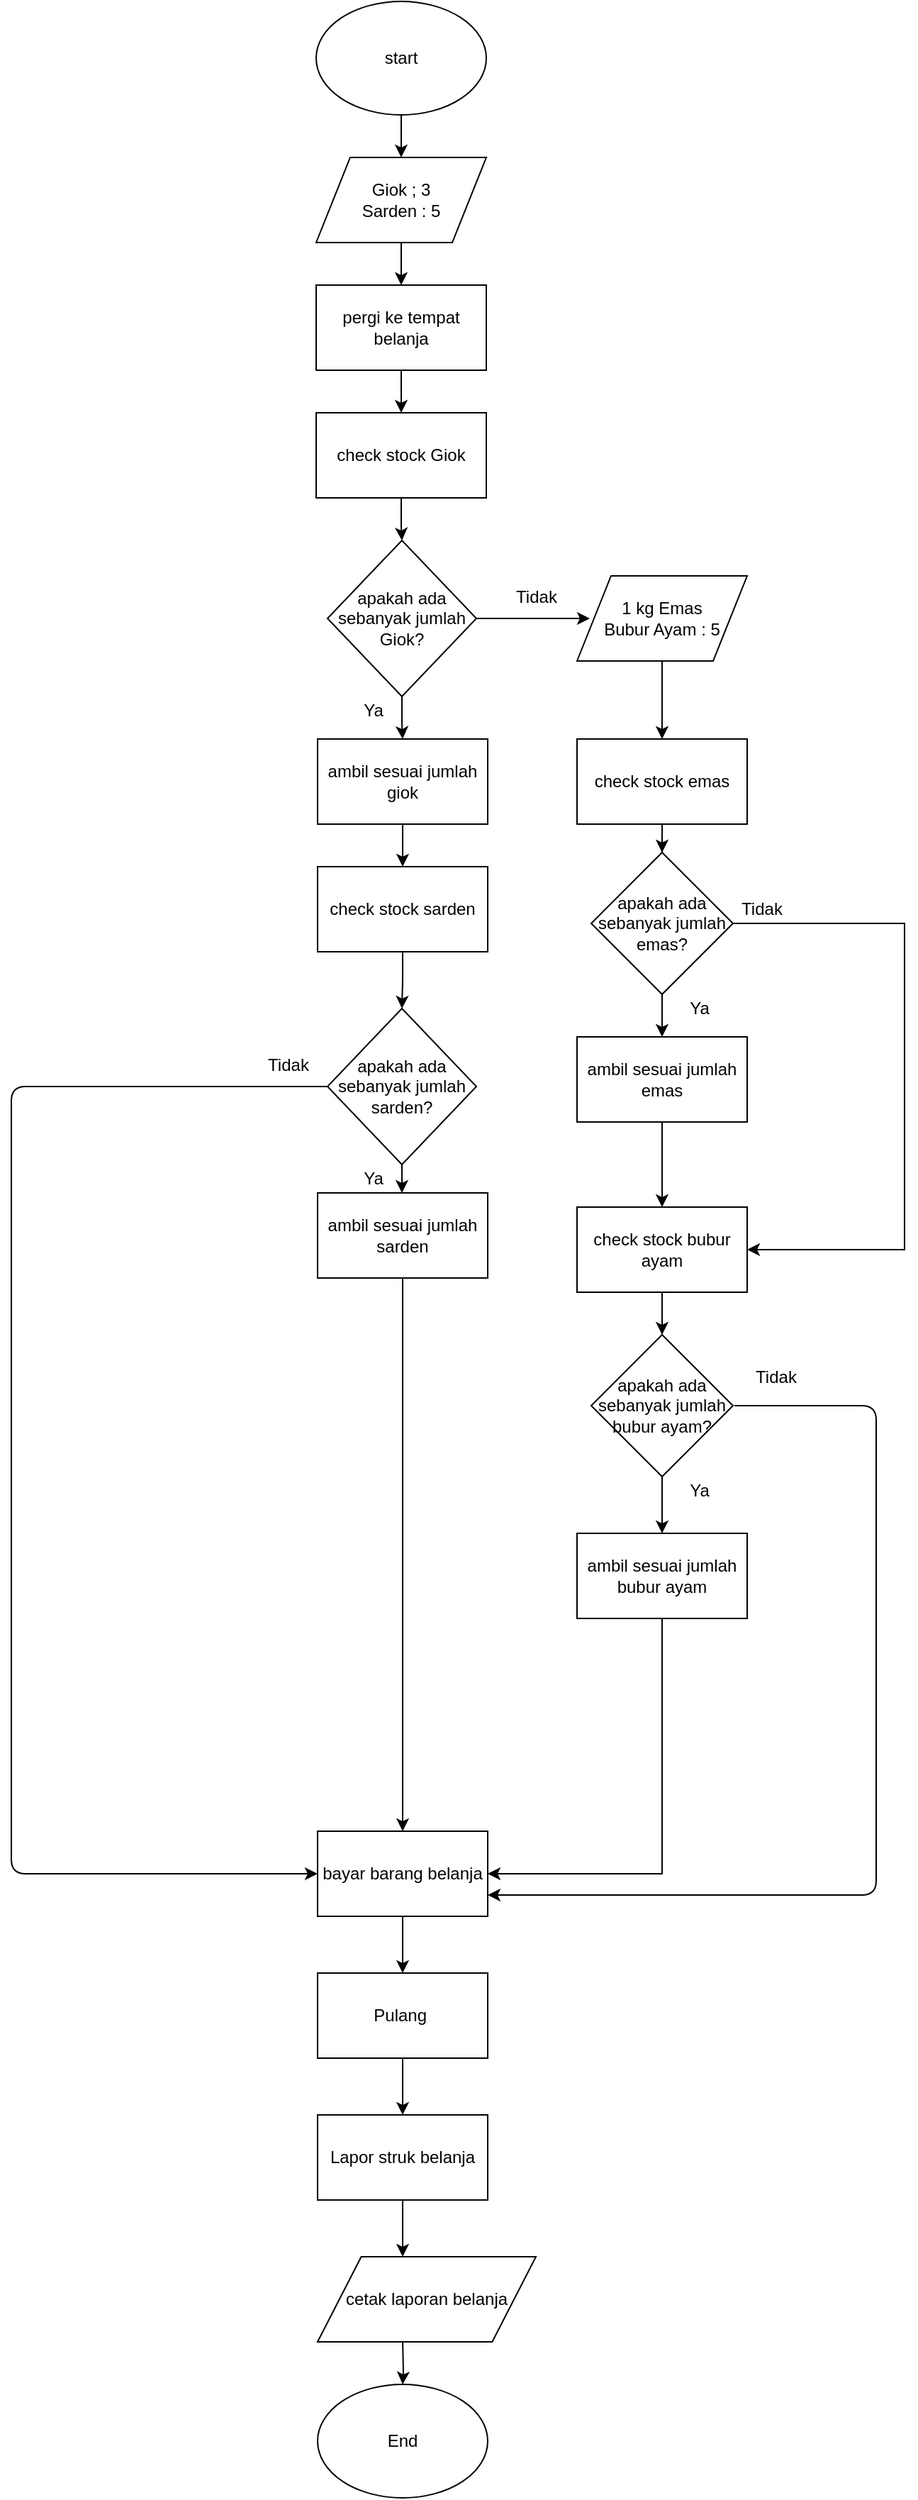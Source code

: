 <mxfile version="12.7.2" type="device"><diagram id="jiCaUuT7qnIQdoGK5Rif" name="Page-1"><mxGraphModel dx="981" dy="513" grid="1" gridSize="10" guides="1" tooltips="1" connect="1" arrows="1" fold="1" page="1" pageScale="1" pageWidth="850" pageHeight="1100" math="0" shadow="0"><root><mxCell id="0"/><mxCell id="1" parent="0"/><mxCell id="7thls5EfqgclcQMSP0_p-12" value="" style="edgeStyle=orthogonalEdgeStyle;rounded=0;orthogonalLoop=1;jettySize=auto;html=1;" edge="1" parent="1" source="7thls5EfqgclcQMSP0_p-1" target="7thls5EfqgclcQMSP0_p-2"><mxGeometry relative="1" as="geometry"/></mxCell><mxCell id="7thls5EfqgclcQMSP0_p-1" value="start" style="ellipse;whiteSpace=wrap;html=1;" vertex="1" parent="1"><mxGeometry x="365" y="40" width="120" height="80" as="geometry"/></mxCell><mxCell id="7thls5EfqgclcQMSP0_p-13" value="" style="edgeStyle=orthogonalEdgeStyle;rounded=0;orthogonalLoop=1;jettySize=auto;html=1;" edge="1" parent="1" source="7thls5EfqgclcQMSP0_p-2" target="7thls5EfqgclcQMSP0_p-3"><mxGeometry relative="1" as="geometry"/></mxCell><mxCell id="7thls5EfqgclcQMSP0_p-2" value="Giok ; 3&lt;br&gt;Sarden : 5" style="shape=parallelogram;perimeter=parallelogramPerimeter;whiteSpace=wrap;html=1;" vertex="1" parent="1"><mxGeometry x="365" y="150" width="120" height="60" as="geometry"/></mxCell><mxCell id="7thls5EfqgclcQMSP0_p-14" value="" style="edgeStyle=orthogonalEdgeStyle;rounded=0;orthogonalLoop=1;jettySize=auto;html=1;" edge="1" parent="1" source="7thls5EfqgclcQMSP0_p-3" target="7thls5EfqgclcQMSP0_p-5"><mxGeometry relative="1" as="geometry"/></mxCell><mxCell id="7thls5EfqgclcQMSP0_p-3" value="pergi ke tempat belanja" style="rounded=0;whiteSpace=wrap;html=1;" vertex="1" parent="1"><mxGeometry x="365" y="240" width="120" height="60" as="geometry"/></mxCell><mxCell id="7thls5EfqgclcQMSP0_p-16" value="" style="edgeStyle=orthogonalEdgeStyle;rounded=0;orthogonalLoop=1;jettySize=auto;html=1;" edge="1" parent="1" source="7thls5EfqgclcQMSP0_p-5" target="7thls5EfqgclcQMSP0_p-6"><mxGeometry relative="1" as="geometry"/></mxCell><mxCell id="7thls5EfqgclcQMSP0_p-5" value="check stock Giok" style="rounded=0;whiteSpace=wrap;html=1;" vertex="1" parent="1"><mxGeometry x="365" y="330" width="120" height="60" as="geometry"/></mxCell><mxCell id="7thls5EfqgclcQMSP0_p-17" value="" style="edgeStyle=orthogonalEdgeStyle;rounded=0;orthogonalLoop=1;jettySize=auto;html=1;" edge="1" parent="1" source="7thls5EfqgclcQMSP0_p-6" target="7thls5EfqgclcQMSP0_p-7"><mxGeometry relative="1" as="geometry"/></mxCell><mxCell id="7thls5EfqgclcQMSP0_p-25" value="" style="edgeStyle=orthogonalEdgeStyle;rounded=0;orthogonalLoop=1;jettySize=auto;html=1;" edge="1" parent="1" source="7thls5EfqgclcQMSP0_p-6"><mxGeometry relative="1" as="geometry"><mxPoint x="558" y="475" as="targetPoint"/></mxGeometry></mxCell><mxCell id="7thls5EfqgclcQMSP0_p-6" value="apakah ada sebanyak jumlah Giok?" style="rhombus;whiteSpace=wrap;html=1;" vertex="1" parent="1"><mxGeometry x="373" y="420" width="105" height="110" as="geometry"/></mxCell><mxCell id="7thls5EfqgclcQMSP0_p-18" value="" style="edgeStyle=orthogonalEdgeStyle;rounded=0;orthogonalLoop=1;jettySize=auto;html=1;" edge="1" parent="1" source="7thls5EfqgclcQMSP0_p-7" target="7thls5EfqgclcQMSP0_p-8"><mxGeometry relative="1" as="geometry"/></mxCell><mxCell id="7thls5EfqgclcQMSP0_p-7" value="ambil sesuai jumlah giok" style="rounded=0;whiteSpace=wrap;html=1;" vertex="1" parent="1"><mxGeometry x="366" y="560" width="120" height="60" as="geometry"/></mxCell><mxCell id="7thls5EfqgclcQMSP0_p-20" value="" style="edgeStyle=orthogonalEdgeStyle;rounded=0;orthogonalLoop=1;jettySize=auto;html=1;" edge="1" parent="1" source="7thls5EfqgclcQMSP0_p-8" target="7thls5EfqgclcQMSP0_p-9"><mxGeometry relative="1" as="geometry"/></mxCell><mxCell id="7thls5EfqgclcQMSP0_p-8" value="check stock sarden" style="rounded=0;whiteSpace=wrap;html=1;" vertex="1" parent="1"><mxGeometry x="366" y="650" width="120" height="60" as="geometry"/></mxCell><mxCell id="7thls5EfqgclcQMSP0_p-21" value="" style="edgeStyle=orthogonalEdgeStyle;rounded=0;orthogonalLoop=1;jettySize=auto;html=1;" edge="1" parent="1" source="7thls5EfqgclcQMSP0_p-9" target="7thls5EfqgclcQMSP0_p-10"><mxGeometry relative="1" as="geometry"/></mxCell><mxCell id="7thls5EfqgclcQMSP0_p-9" value="apakah ada sebanyak jumlah sarden?" style="rhombus;whiteSpace=wrap;html=1;" vertex="1" parent="1"><mxGeometry x="373" y="750" width="105" height="110" as="geometry"/></mxCell><mxCell id="7thls5EfqgclcQMSP0_p-22" value="" style="edgeStyle=orthogonalEdgeStyle;rounded=0;orthogonalLoop=1;jettySize=auto;html=1;" edge="1" parent="1" source="7thls5EfqgclcQMSP0_p-10" target="7thls5EfqgclcQMSP0_p-11"><mxGeometry relative="1" as="geometry"/></mxCell><mxCell id="7thls5EfqgclcQMSP0_p-10" value="ambil sesuai jumlah sarden" style="rounded=0;whiteSpace=wrap;html=1;" vertex="1" parent="1"><mxGeometry x="366" y="880" width="120" height="60" as="geometry"/></mxCell><mxCell id="7thls5EfqgclcQMSP0_p-50" value="" style="edgeStyle=orthogonalEdgeStyle;rounded=0;orthogonalLoop=1;jettySize=auto;html=1;" edge="1" parent="1" source="7thls5EfqgclcQMSP0_p-11" target="7thls5EfqgclcQMSP0_p-47"><mxGeometry relative="1" as="geometry"/></mxCell><mxCell id="7thls5EfqgclcQMSP0_p-11" value="bayar barang belanja" style="rounded=0;whiteSpace=wrap;html=1;" vertex="1" parent="1"><mxGeometry x="366" y="1330" width="120" height="60" as="geometry"/></mxCell><mxCell id="7thls5EfqgclcQMSP0_p-36" value="" style="edgeStyle=orthogonalEdgeStyle;rounded=0;orthogonalLoop=1;jettySize=auto;html=1;" edge="1" parent="1" source="7thls5EfqgclcQMSP0_p-27" target="7thls5EfqgclcQMSP0_p-28"><mxGeometry relative="1" as="geometry"/></mxCell><mxCell id="7thls5EfqgclcQMSP0_p-41" value="" style="edgeStyle=orthogonalEdgeStyle;rounded=0;orthogonalLoop=1;jettySize=auto;html=1;entryX=1;entryY=0.5;entryDx=0;entryDy=0;" edge="1" parent="1" source="7thls5EfqgclcQMSP0_p-27" target="7thls5EfqgclcQMSP0_p-29"><mxGeometry relative="1" as="geometry"><mxPoint x="739" y="690" as="targetPoint"/><Array as="points"><mxPoint x="780" y="690"/><mxPoint x="780" y="920"/></Array></mxGeometry></mxCell><mxCell id="7thls5EfqgclcQMSP0_p-27" value="apakah ada sebanyak jumlah emas?" style="rhombus;whiteSpace=wrap;html=1;" vertex="1" parent="1"><mxGeometry x="559" y="640" width="100" height="100" as="geometry"/></mxCell><mxCell id="7thls5EfqgclcQMSP0_p-37" value="" style="edgeStyle=orthogonalEdgeStyle;rounded=0;orthogonalLoop=1;jettySize=auto;html=1;" edge="1" parent="1" source="7thls5EfqgclcQMSP0_p-28" target="7thls5EfqgclcQMSP0_p-29"><mxGeometry relative="1" as="geometry"/></mxCell><mxCell id="7thls5EfqgclcQMSP0_p-28" value="ambil sesuai jumlah emas" style="rounded=0;whiteSpace=wrap;html=1;" vertex="1" parent="1"><mxGeometry x="549" y="770" width="120" height="60" as="geometry"/></mxCell><mxCell id="7thls5EfqgclcQMSP0_p-38" value="" style="edgeStyle=orthogonalEdgeStyle;rounded=0;orthogonalLoop=1;jettySize=auto;html=1;" edge="1" parent="1" source="7thls5EfqgclcQMSP0_p-29" target="7thls5EfqgclcQMSP0_p-32"><mxGeometry relative="1" as="geometry"/></mxCell><mxCell id="7thls5EfqgclcQMSP0_p-29" value="check stock bubur ayam" style="rounded=0;whiteSpace=wrap;html=1;" vertex="1" parent="1"><mxGeometry x="549" y="890" width="120" height="60" as="geometry"/></mxCell><mxCell id="7thls5EfqgclcQMSP0_p-34" value="" style="edgeStyle=orthogonalEdgeStyle;rounded=0;orthogonalLoop=1;jettySize=auto;html=1;" edge="1" parent="1" source="7thls5EfqgclcQMSP0_p-30" target="7thls5EfqgclcQMSP0_p-31"><mxGeometry relative="1" as="geometry"/></mxCell><mxCell id="7thls5EfqgclcQMSP0_p-30" value="1 kg Emas&lt;br&gt;Bubur Ayam : 5" style="shape=parallelogram;perimeter=parallelogramPerimeter;whiteSpace=wrap;html=1;" vertex="1" parent="1"><mxGeometry x="549" y="445" width="120" height="60" as="geometry"/></mxCell><mxCell id="7thls5EfqgclcQMSP0_p-35" value="" style="edgeStyle=orthogonalEdgeStyle;rounded=0;orthogonalLoop=1;jettySize=auto;html=1;" edge="1" parent="1" source="7thls5EfqgclcQMSP0_p-31" target="7thls5EfqgclcQMSP0_p-27"><mxGeometry relative="1" as="geometry"/></mxCell><mxCell id="7thls5EfqgclcQMSP0_p-31" value="check stock emas" style="rounded=0;whiteSpace=wrap;html=1;" vertex="1" parent="1"><mxGeometry x="549" y="560" width="120" height="60" as="geometry"/></mxCell><mxCell id="7thls5EfqgclcQMSP0_p-39" value="" style="edgeStyle=orthogonalEdgeStyle;rounded=0;orthogonalLoop=1;jettySize=auto;html=1;" edge="1" parent="1" source="7thls5EfqgclcQMSP0_p-32" target="7thls5EfqgclcQMSP0_p-33"><mxGeometry relative="1" as="geometry"/></mxCell><mxCell id="7thls5EfqgclcQMSP0_p-32" value="apakah ada sebanyak jumlah bubur ayam?" style="rhombus;whiteSpace=wrap;html=1;" vertex="1" parent="1"><mxGeometry x="559" y="980" width="100" height="100" as="geometry"/></mxCell><mxCell id="7thls5EfqgclcQMSP0_p-43" value="" style="edgeStyle=orthogonalEdgeStyle;rounded=0;orthogonalLoop=1;jettySize=auto;html=1;entryX=1;entryY=0.5;entryDx=0;entryDy=0;" edge="1" parent="1" source="7thls5EfqgclcQMSP0_p-33" target="7thls5EfqgclcQMSP0_p-11"><mxGeometry relative="1" as="geometry"><mxPoint x="609" y="1260" as="targetPoint"/><Array as="points"><mxPoint x="609" y="1360"/></Array></mxGeometry></mxCell><mxCell id="7thls5EfqgclcQMSP0_p-33" value="ambil sesuai jumlah bubur ayam" style="rounded=0;whiteSpace=wrap;html=1;" vertex="1" parent="1"><mxGeometry x="549" y="1120" width="120" height="60" as="geometry"/></mxCell><mxCell id="7thls5EfqgclcQMSP0_p-46" value="" style="endArrow=classic;html=1;entryX=1;entryY=0.75;entryDx=0;entryDy=0;" edge="1" parent="1" target="7thls5EfqgclcQMSP0_p-11"><mxGeometry width="50" height="50" relative="1" as="geometry"><mxPoint x="660" y="1030" as="sourcePoint"/><mxPoint x="790" y="1000" as="targetPoint"/><Array as="points"><mxPoint x="760" y="1030"/><mxPoint x="760" y="1375"/></Array></mxGeometry></mxCell><mxCell id="7thls5EfqgclcQMSP0_p-51" value="" style="edgeStyle=orthogonalEdgeStyle;rounded=0;orthogonalLoop=1;jettySize=auto;html=1;" edge="1" parent="1" source="7thls5EfqgclcQMSP0_p-47" target="7thls5EfqgclcQMSP0_p-48"><mxGeometry relative="1" as="geometry"/></mxCell><mxCell id="7thls5EfqgclcQMSP0_p-47" value="Pulang&amp;nbsp;" style="rounded=0;whiteSpace=wrap;html=1;" vertex="1" parent="1"><mxGeometry x="366" y="1430" width="120" height="60" as="geometry"/></mxCell><mxCell id="7thls5EfqgclcQMSP0_p-52" value="" style="edgeStyle=orthogonalEdgeStyle;rounded=0;orthogonalLoop=1;jettySize=auto;html=1;" edge="1" parent="1" source="7thls5EfqgclcQMSP0_p-48"><mxGeometry relative="1" as="geometry"><mxPoint x="426" y="1630" as="targetPoint"/></mxGeometry></mxCell><mxCell id="7thls5EfqgclcQMSP0_p-48" value="Lapor struk belanja" style="rounded=0;whiteSpace=wrap;html=1;" vertex="1" parent="1"><mxGeometry x="366" y="1530" width="120" height="60" as="geometry"/></mxCell><mxCell id="7thls5EfqgclcQMSP0_p-64" value="" style="edgeStyle=orthogonalEdgeStyle;rounded=0;orthogonalLoop=1;jettySize=auto;html=1;" edge="1" parent="1" target="7thls5EfqgclcQMSP0_p-63"><mxGeometry relative="1" as="geometry"><mxPoint x="426.034" y="1690" as="sourcePoint"/></mxGeometry></mxCell><mxCell id="7thls5EfqgclcQMSP0_p-53" value="" style="endArrow=classic;html=1;exitX=0;exitY=0.5;exitDx=0;exitDy=0;entryX=0;entryY=0.5;entryDx=0;entryDy=0;" edge="1" parent="1" source="7thls5EfqgclcQMSP0_p-9" target="7thls5EfqgclcQMSP0_p-11"><mxGeometry width="50" height="50" relative="1" as="geometry"><mxPoint x="320" y="770" as="sourcePoint"/><mxPoint x="250" y="1060" as="targetPoint"/><Array as="points"><mxPoint x="150" y="805"/><mxPoint x="150" y="1360"/></Array></mxGeometry></mxCell><mxCell id="7thls5EfqgclcQMSP0_p-54" value="Ya" style="text;html=1;align=center;verticalAlign=middle;resizable=0;points=[];autosize=1;" vertex="1" parent="1"><mxGeometry x="390" y="530" width="30" height="20" as="geometry"/></mxCell><mxCell id="7thls5EfqgclcQMSP0_p-55" value="Tidak" style="text;html=1;align=center;verticalAlign=middle;resizable=0;points=[];autosize=1;" vertex="1" parent="1"><mxGeometry x="500" y="450" width="40" height="20" as="geometry"/></mxCell><mxCell id="7thls5EfqgclcQMSP0_p-56" value="Ya" style="text;html=1;align=center;verticalAlign=middle;resizable=0;points=[];autosize=1;" vertex="1" parent="1"><mxGeometry x="390" y="860" width="30" height="20" as="geometry"/></mxCell><mxCell id="7thls5EfqgclcQMSP0_p-57" value="Tidak" style="text;html=1;align=center;verticalAlign=middle;resizable=0;points=[];autosize=1;" vertex="1" parent="1"><mxGeometry x="325" y="780" width="40" height="20" as="geometry"/></mxCell><mxCell id="7thls5EfqgclcQMSP0_p-58" value="Ya" style="text;html=1;align=center;verticalAlign=middle;resizable=0;points=[];autosize=1;" vertex="1" parent="1"><mxGeometry x="620" y="740" width="30" height="20" as="geometry"/></mxCell><mxCell id="7thls5EfqgclcQMSP0_p-59" value="Tidak" style="text;html=1;align=center;verticalAlign=middle;resizable=0;points=[];autosize=1;" vertex="1" parent="1"><mxGeometry x="659" y="670" width="40" height="20" as="geometry"/></mxCell><mxCell id="7thls5EfqgclcQMSP0_p-60" value="Ya" style="text;html=1;align=center;verticalAlign=middle;resizable=0;points=[];autosize=1;" vertex="1" parent="1"><mxGeometry x="620" y="1080" width="30" height="20" as="geometry"/></mxCell><mxCell id="7thls5EfqgclcQMSP0_p-61" value="Tidak" style="text;html=1;align=center;verticalAlign=middle;resizable=0;points=[];autosize=1;rotation=0;" vertex="1" parent="1"><mxGeometry x="669" y="1000" width="40" height="20" as="geometry"/></mxCell><mxCell id="7thls5EfqgclcQMSP0_p-63" value="End" style="ellipse;whiteSpace=wrap;html=1;" vertex="1" parent="1"><mxGeometry x="366" y="1720" width="120" height="80" as="geometry"/></mxCell><mxCell id="7thls5EfqgclcQMSP0_p-65" value="cetak laporan belanja" style="shape=parallelogram;perimeter=parallelogramPerimeter;whiteSpace=wrap;html=1;" vertex="1" parent="1"><mxGeometry x="366" y="1630" width="154" height="60" as="geometry"/></mxCell></root></mxGraphModel></diagram></mxfile>